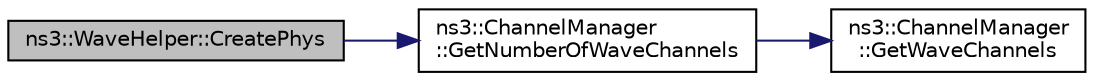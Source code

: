 digraph "ns3::WaveHelper::CreatePhys"
{
  edge [fontname="Helvetica",fontsize="10",labelfontname="Helvetica",labelfontsize="10"];
  node [fontname="Helvetica",fontsize="10",shape=record];
  rankdir="LR";
  Node1 [label="ns3::WaveHelper::CreatePhys",height=0.2,width=0.4,color="black", fillcolor="grey75", style="filled", fontcolor="black"];
  Node1 -> Node2 [color="midnightblue",fontsize="10",style="solid"];
  Node2 [label="ns3::ChannelManager\l::GetNumberOfWaveChannels",height=0.2,width=0.4,color="black", fillcolor="white", style="filled",URL="$df/d17/classns3_1_1ChannelManager.html#a40722c6f8946e1e3952c0688d633f275"];
  Node2 -> Node3 [color="midnightblue",fontsize="10",style="solid"];
  Node3 [label="ns3::ChannelManager\l::GetWaveChannels",height=0.2,width=0.4,color="black", fillcolor="white", style="filled",URL="$df/d17/classns3_1_1ChannelManager.html#a4b4ce965b76235f8dc9fba47357908c3"];
}
